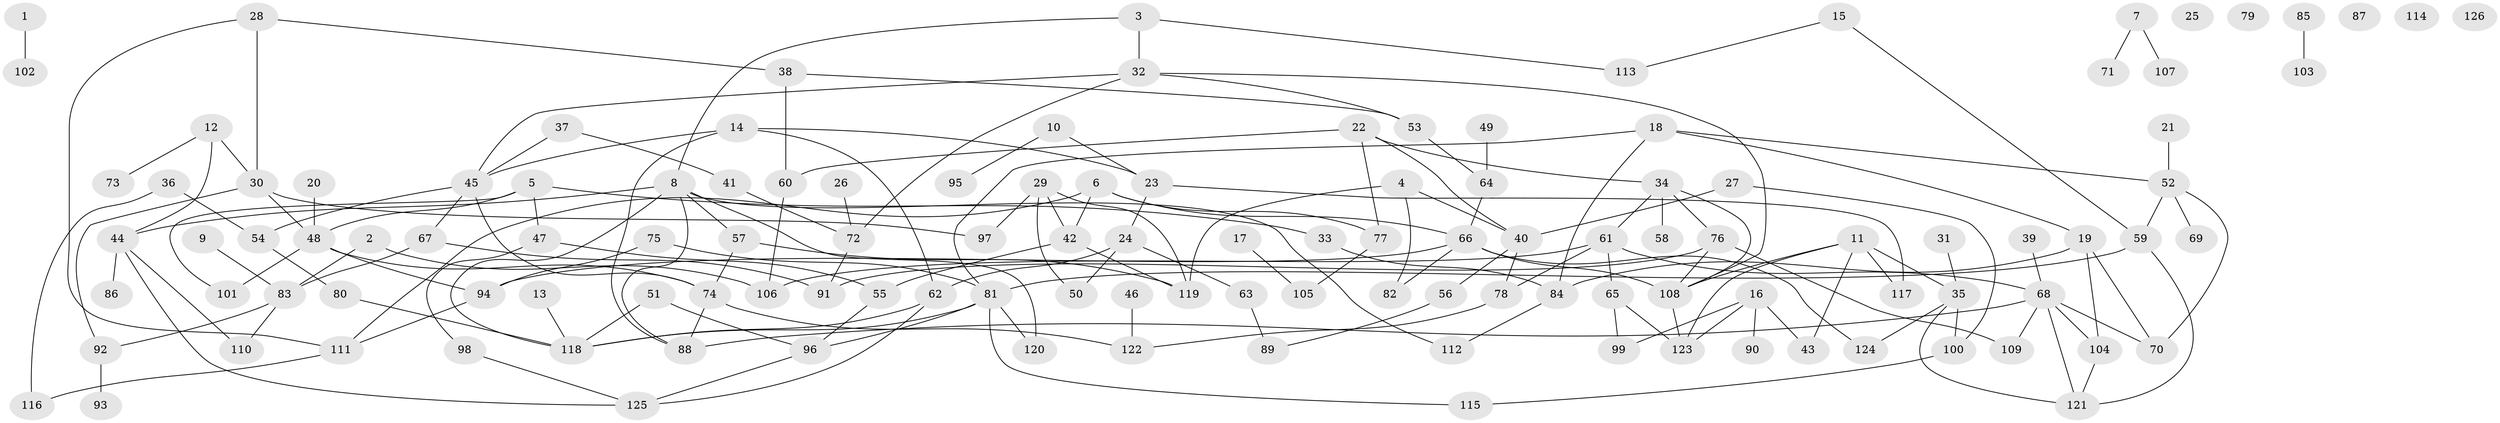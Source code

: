 // coarse degree distribution, {0: 0.08139534883720931, 5: 0.06976744186046512, 3: 0.13953488372093023, 6: 0.09302325581395349, 2: 0.18604651162790697, 7: 0.046511627906976744, 1: 0.20930232558139536, 4: 0.13953488372093023, 8: 0.03488372093023256}
// Generated by graph-tools (version 1.1) at 2025/41/03/06/25 10:41:19]
// undirected, 126 vertices, 179 edges
graph export_dot {
graph [start="1"]
  node [color=gray90,style=filled];
  1;
  2;
  3;
  4;
  5;
  6;
  7;
  8;
  9;
  10;
  11;
  12;
  13;
  14;
  15;
  16;
  17;
  18;
  19;
  20;
  21;
  22;
  23;
  24;
  25;
  26;
  27;
  28;
  29;
  30;
  31;
  32;
  33;
  34;
  35;
  36;
  37;
  38;
  39;
  40;
  41;
  42;
  43;
  44;
  45;
  46;
  47;
  48;
  49;
  50;
  51;
  52;
  53;
  54;
  55;
  56;
  57;
  58;
  59;
  60;
  61;
  62;
  63;
  64;
  65;
  66;
  67;
  68;
  69;
  70;
  71;
  72;
  73;
  74;
  75;
  76;
  77;
  78;
  79;
  80;
  81;
  82;
  83;
  84;
  85;
  86;
  87;
  88;
  89;
  90;
  91;
  92;
  93;
  94;
  95;
  96;
  97;
  98;
  99;
  100;
  101;
  102;
  103;
  104;
  105;
  106;
  107;
  108;
  109;
  110;
  111;
  112;
  113;
  114;
  115;
  116;
  117;
  118;
  119;
  120;
  121;
  122;
  123;
  124;
  125;
  126;
  1 -- 102;
  2 -- 83;
  2 -- 106;
  3 -- 8;
  3 -- 32;
  3 -- 113;
  4 -- 40;
  4 -- 82;
  4 -- 119;
  5 -- 33;
  5 -- 47;
  5 -- 48;
  5 -- 101;
  6 -- 42;
  6 -- 66;
  6 -- 77;
  6 -- 111;
  7 -- 71;
  7 -- 107;
  8 -- 44;
  8 -- 57;
  8 -- 88;
  8 -- 112;
  8 -- 118;
  8 -- 120;
  9 -- 83;
  10 -- 23;
  10 -- 95;
  11 -- 35;
  11 -- 43;
  11 -- 108;
  11 -- 117;
  11 -- 123;
  12 -- 30;
  12 -- 44;
  12 -- 73;
  13 -- 118;
  14 -- 23;
  14 -- 45;
  14 -- 62;
  14 -- 88;
  15 -- 59;
  15 -- 113;
  16 -- 43;
  16 -- 90;
  16 -- 99;
  16 -- 123;
  17 -- 105;
  18 -- 19;
  18 -- 52;
  18 -- 81;
  18 -- 84;
  19 -- 70;
  19 -- 84;
  19 -- 104;
  20 -- 48;
  21 -- 52;
  22 -- 34;
  22 -- 40;
  22 -- 60;
  22 -- 77;
  23 -- 24;
  23 -- 117;
  24 -- 50;
  24 -- 62;
  24 -- 63;
  26 -- 72;
  27 -- 40;
  27 -- 100;
  28 -- 30;
  28 -- 38;
  28 -- 111;
  29 -- 42;
  29 -- 50;
  29 -- 97;
  29 -- 119;
  30 -- 48;
  30 -- 92;
  30 -- 97;
  31 -- 35;
  32 -- 45;
  32 -- 53;
  32 -- 72;
  32 -- 108;
  33 -- 84;
  34 -- 58;
  34 -- 61;
  34 -- 76;
  34 -- 108;
  35 -- 100;
  35 -- 121;
  35 -- 124;
  36 -- 54;
  36 -- 116;
  37 -- 41;
  37 -- 45;
  38 -- 53;
  38 -- 60;
  39 -- 68;
  40 -- 56;
  40 -- 78;
  41 -- 72;
  42 -- 55;
  42 -- 119;
  44 -- 86;
  44 -- 110;
  44 -- 125;
  45 -- 54;
  45 -- 67;
  45 -- 74;
  46 -- 122;
  47 -- 55;
  47 -- 98;
  48 -- 74;
  48 -- 94;
  48 -- 101;
  49 -- 64;
  51 -- 96;
  51 -- 118;
  52 -- 59;
  52 -- 69;
  52 -- 70;
  53 -- 64;
  54 -- 80;
  55 -- 96;
  56 -- 89;
  57 -- 74;
  57 -- 119;
  59 -- 81;
  59 -- 121;
  60 -- 106;
  61 -- 65;
  61 -- 68;
  61 -- 78;
  61 -- 106;
  62 -- 118;
  62 -- 125;
  63 -- 89;
  64 -- 66;
  65 -- 99;
  65 -- 123;
  66 -- 82;
  66 -- 94;
  66 -- 108;
  66 -- 124;
  67 -- 83;
  67 -- 91;
  68 -- 70;
  68 -- 88;
  68 -- 104;
  68 -- 109;
  68 -- 121;
  72 -- 91;
  74 -- 88;
  74 -- 122;
  75 -- 81;
  75 -- 94;
  76 -- 91;
  76 -- 108;
  76 -- 109;
  77 -- 105;
  78 -- 122;
  80 -- 118;
  81 -- 96;
  81 -- 115;
  81 -- 118;
  81 -- 120;
  83 -- 92;
  83 -- 110;
  84 -- 112;
  85 -- 103;
  92 -- 93;
  94 -- 111;
  96 -- 125;
  98 -- 125;
  100 -- 115;
  104 -- 121;
  108 -- 123;
  111 -- 116;
}
